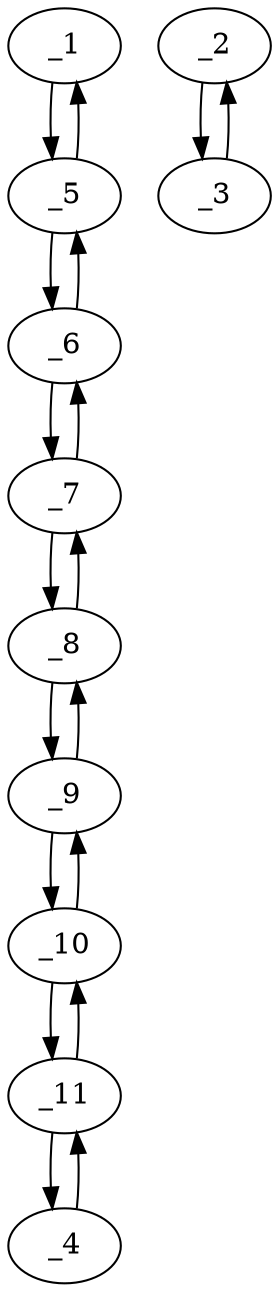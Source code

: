 digraph f1219_03 {
	_1	 [x="143.000000",
		y="92.000000"];
	_5	 [x="139.000000",
		y="102.000000"];
	_1 -> _5	 [angle="1.951303",
		orient="0.928477"];
	_2	 [x="171.000000",
		y="116.000000"];
	_3	 [x="154.000000",
		y="129.000000"];
	_2 -> _3	 [angle="2.488746",
		orient="0.607450"];
	_3 -> _2	 [angle="-0.652847",
		orient="-0.607450"];
	_4	 [x="85.000000",
		y="193.000000"];
	_11	 [x="85.000000",
		y="173.000000"];
	_4 -> _11	 [angle="-1.570796",
		orient="-1.000000"];
	_5 -> _1	 [angle="-1.190290",
		orient="-0.928477"];
	_6	 [x="125.000000",
		y="108.000000"];
	_5 -> _6	 [angle="2.736701",
		orient="0.393919"];
	_6 -> _5	 [angle="-0.404892",
		orient="-0.393919"];
	_7	 [x="108.000000",
		y="113.000000"];
	_6 -> _7	 [angle="2.855541",
		orient="0.282166"];
	_7 -> _6	 [angle="-0.286051",
		orient="-0.282166"];
	_8	 [x="98.000000",
		y="126.000000"];
	_7 -> _8	 [angle="2.226492",
		orient="0.792624"];
	_8 -> _7	 [angle="-0.915101",
		orient="-0.792624"];
	_9	 [x="94.000000",
		y="144.000000"];
	_8 -> _9	 [angle="1.789465",
		orient="0.976187"];
	_9 -> _8	 [angle="-1.352127",
		orient="-0.976187"];
	_10	 [x="92.000000",
		y="158.000000"];
	_9 -> _10	 [angle="1.712693",
		orient="0.989949"];
	_10 -> _9	 [angle="-1.428899",
		orient="-0.989949"];
	_10 -> _11	 [angle="2.007423",
		orient="0.906183"];
	_11 -> _4	 [angle="1.570796",
		orient="1.000000"];
	_11 -> _10	 [angle="-1.134169",
		orient="-0.906183"];
}
